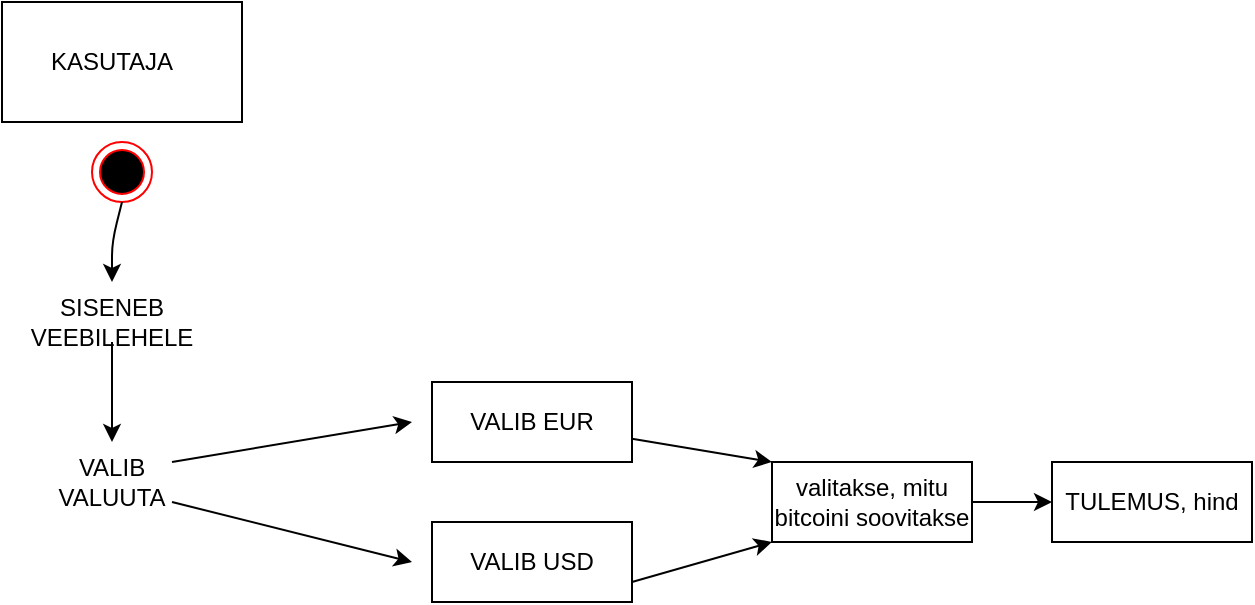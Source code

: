 <mxfile version="14.4.6" type="device"><diagram id="6VP2hTQglVI3Bcj5MbDT" name="Page-1"><mxGraphModel dx="868" dy="482" grid="1" gridSize="10" guides="1" tooltips="1" connect="1" arrows="1" fold="1" page="1" pageScale="1" pageWidth="827" pageHeight="1169" math="0" shadow="0"><root><mxCell id="0"/><mxCell id="1" parent="0"/><mxCell id="qJinAprcpABlglEqPDgM-2" value="" style="ellipse;html=1;shape=endState;fillColor=#000000;strokeColor=#ff0000;" vertex="1" parent="1"><mxGeometry x="360" y="90" width="30" height="30" as="geometry"/></mxCell><mxCell id="qJinAprcpABlglEqPDgM-3" value="" style="rounded=0;whiteSpace=wrap;html=1;" vertex="1" parent="1"><mxGeometry x="315" y="20" width="120" height="60" as="geometry"/></mxCell><mxCell id="qJinAprcpABlglEqPDgM-4" value="KASUTAJA" style="text;html=1;strokeColor=none;fillColor=none;align=center;verticalAlign=middle;whiteSpace=wrap;rounded=0;" vertex="1" parent="1"><mxGeometry x="350" y="40" width="40" height="20" as="geometry"/></mxCell><mxCell id="qJinAprcpABlglEqPDgM-5" value="SISENEB VEEBILEHELE" style="text;html=1;strokeColor=none;fillColor=none;align=center;verticalAlign=middle;whiteSpace=wrap;rounded=0;" vertex="1" parent="1"><mxGeometry x="350" y="170" width="40" height="20" as="geometry"/></mxCell><mxCell id="qJinAprcpABlglEqPDgM-7" value="VALIB VALUUTA" style="text;html=1;strokeColor=none;fillColor=none;align=center;verticalAlign=middle;whiteSpace=wrap;rounded=0;" vertex="1" parent="1"><mxGeometry x="350" y="250" width="40" height="20" as="geometry"/></mxCell><mxCell id="qJinAprcpABlglEqPDgM-8" value="VALIB EUR" style="whiteSpace=wrap;html=1;align=center;" vertex="1" parent="1"><mxGeometry x="530" y="210" width="100" height="40" as="geometry"/></mxCell><mxCell id="qJinAprcpABlglEqPDgM-9" value="VALIB USD" style="whiteSpace=wrap;html=1;align=center;" vertex="1" parent="1"><mxGeometry x="530" y="280" width="100" height="40" as="geometry"/></mxCell><mxCell id="qJinAprcpABlglEqPDgM-10" value="valitakse, mitu bitcoini soovitakse" style="whiteSpace=wrap;html=1;align=center;" vertex="1" parent="1"><mxGeometry x="700" y="250" width="100" height="40" as="geometry"/></mxCell><mxCell id="qJinAprcpABlglEqPDgM-11" value="TULEMUS, hind" style="whiteSpace=wrap;html=1;align=center;" vertex="1" parent="1"><mxGeometry x="840" y="250" width="100" height="40" as="geometry"/></mxCell><mxCell id="qJinAprcpABlglEqPDgM-12" value="" style="endArrow=classic;html=1;exitX=0.5;exitY=1;exitDx=0;exitDy=0;" edge="1" parent="1" source="qJinAprcpABlglEqPDgM-2"><mxGeometry width="50" height="50" relative="1" as="geometry"><mxPoint x="640" y="230" as="sourcePoint"/><mxPoint x="370" y="160" as="targetPoint"/><Array as="points"><mxPoint x="370" y="140"/></Array></mxGeometry></mxCell><mxCell id="qJinAprcpABlglEqPDgM-13" value="" style="endArrow=classic;html=1;exitX=0.5;exitY=1;exitDx=0;exitDy=0;" edge="1" parent="1" source="qJinAprcpABlglEqPDgM-5"><mxGeometry width="50" height="50" relative="1" as="geometry"><mxPoint x="340" y="240" as="sourcePoint"/><mxPoint x="370" y="240" as="targetPoint"/></mxGeometry></mxCell><mxCell id="qJinAprcpABlglEqPDgM-14" value="" style="endArrow=classic;html=1;" edge="1" parent="1"><mxGeometry width="50" height="50" relative="1" as="geometry"><mxPoint x="400" y="250" as="sourcePoint"/><mxPoint x="520" y="230" as="targetPoint"/></mxGeometry></mxCell><mxCell id="qJinAprcpABlglEqPDgM-15" value="" style="endArrow=classic;html=1;" edge="1" parent="1"><mxGeometry width="50" height="50" relative="1" as="geometry"><mxPoint x="400" y="270" as="sourcePoint"/><mxPoint x="520" y="300" as="targetPoint"/></mxGeometry></mxCell><mxCell id="qJinAprcpABlglEqPDgM-16" value="" style="endArrow=classic;html=1;entryX=0;entryY=0;entryDx=0;entryDy=0;" edge="1" parent="1" source="qJinAprcpABlglEqPDgM-8" target="qJinAprcpABlglEqPDgM-10"><mxGeometry width="50" height="50" relative="1" as="geometry"><mxPoint x="630" y="280" as="sourcePoint"/><mxPoint x="700.711" y="230" as="targetPoint"/></mxGeometry></mxCell><mxCell id="qJinAprcpABlglEqPDgM-17" value="" style="endArrow=classic;html=1;entryX=0;entryY=1;entryDx=0;entryDy=0;exitX=1;exitY=0.75;exitDx=0;exitDy=0;" edge="1" parent="1" source="qJinAprcpABlglEqPDgM-9" target="qJinAprcpABlglEqPDgM-10"><mxGeometry width="50" height="50" relative="1" as="geometry"><mxPoint x="630" y="330" as="sourcePoint"/><mxPoint x="680" y="280" as="targetPoint"/></mxGeometry></mxCell><mxCell id="qJinAprcpABlglEqPDgM-18" value="" style="endArrow=classic;html=1;exitX=1;exitY=0.5;exitDx=0;exitDy=0;entryX=0;entryY=0.5;entryDx=0;entryDy=0;" edge="1" parent="1" source="qJinAprcpABlglEqPDgM-10" target="qJinAprcpABlglEqPDgM-11"><mxGeometry width="50" height="50" relative="1" as="geometry"><mxPoint x="800" y="300" as="sourcePoint"/><mxPoint x="850" y="250" as="targetPoint"/></mxGeometry></mxCell></root></mxGraphModel></diagram></mxfile>